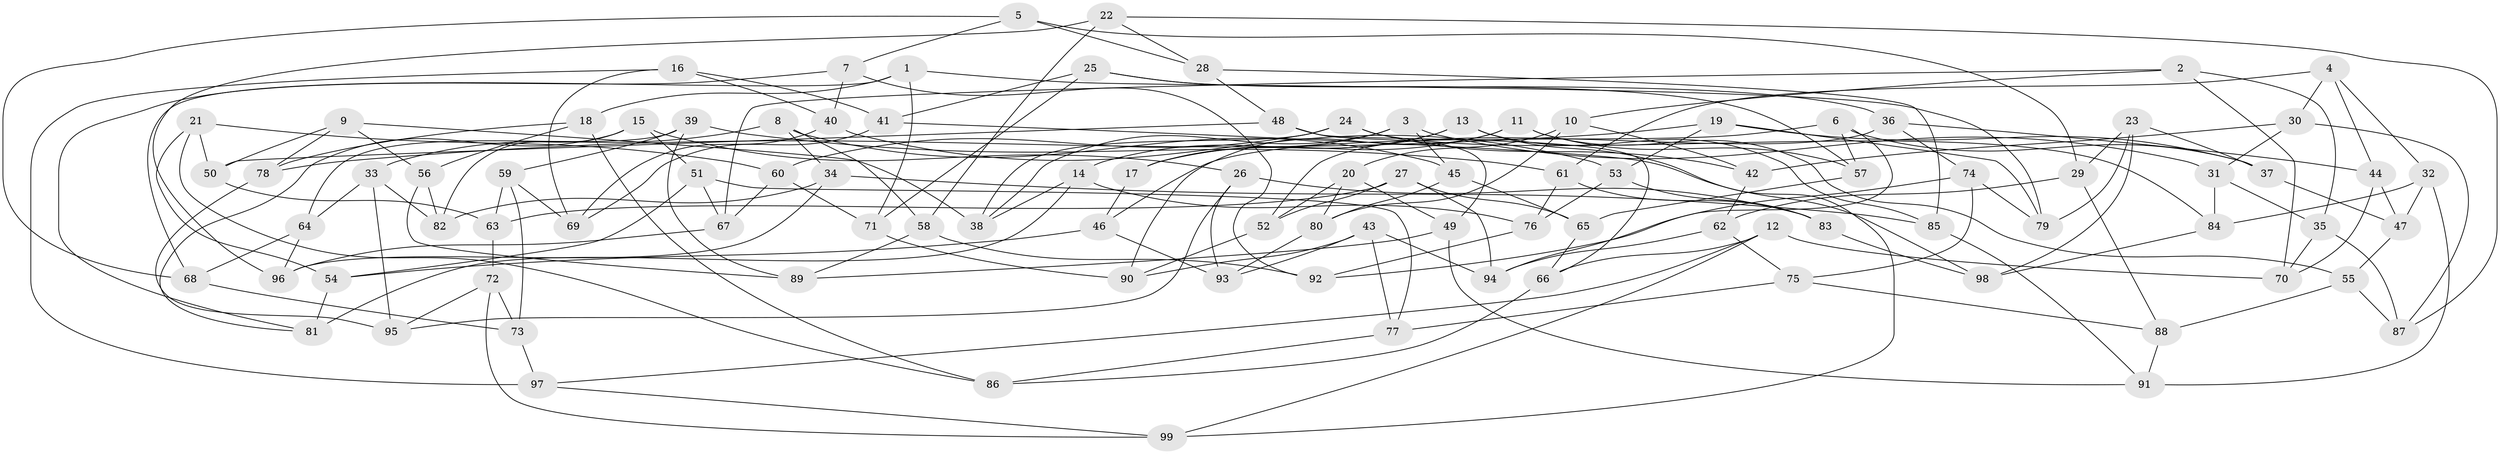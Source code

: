 // Generated by graph-tools (version 1.1) at 2025/58/03/09/25 04:58:42]
// undirected, 99 vertices, 198 edges
graph export_dot {
graph [start="1"]
  node [color=gray90,style=filled];
  1;
  2;
  3;
  4;
  5;
  6;
  7;
  8;
  9;
  10;
  11;
  12;
  13;
  14;
  15;
  16;
  17;
  18;
  19;
  20;
  21;
  22;
  23;
  24;
  25;
  26;
  27;
  28;
  29;
  30;
  31;
  32;
  33;
  34;
  35;
  36;
  37;
  38;
  39;
  40;
  41;
  42;
  43;
  44;
  45;
  46;
  47;
  48;
  49;
  50;
  51;
  52;
  53;
  54;
  55;
  56;
  57;
  58;
  59;
  60;
  61;
  62;
  63;
  64;
  65;
  66;
  67;
  68;
  69;
  70;
  71;
  72;
  73;
  74;
  75;
  76;
  77;
  78;
  79;
  80;
  81;
  82;
  83;
  84;
  85;
  86;
  87;
  88;
  89;
  90;
  91;
  92;
  93;
  94;
  95;
  96;
  97;
  98;
  99;
  1 -- 18;
  1 -- 79;
  1 -- 68;
  1 -- 71;
  2 -- 10;
  2 -- 70;
  2 -- 35;
  2 -- 67;
  3 -- 17;
  3 -- 45;
  3 -- 31;
  3 -- 38;
  4 -- 44;
  4 -- 32;
  4 -- 61;
  4 -- 30;
  5 -- 7;
  5 -- 68;
  5 -- 29;
  5 -- 28;
  6 -- 46;
  6 -- 94;
  6 -- 37;
  6 -- 57;
  7 -- 92;
  7 -- 81;
  7 -- 40;
  8 -- 45;
  8 -- 34;
  8 -- 58;
  8 -- 33;
  9 -- 78;
  9 -- 56;
  9 -- 50;
  9 -- 38;
  10 -- 42;
  10 -- 20;
  10 -- 80;
  11 -- 55;
  11 -- 57;
  11 -- 17;
  11 -- 90;
  12 -- 70;
  12 -- 99;
  12 -- 66;
  12 -- 97;
  13 -- 99;
  13 -- 17;
  13 -- 85;
  13 -- 14;
  14 -- 76;
  14 -- 38;
  14 -- 81;
  15 -- 81;
  15 -- 26;
  15 -- 82;
  15 -- 51;
  16 -- 40;
  16 -- 97;
  16 -- 69;
  16 -- 41;
  17 -- 46;
  18 -- 86;
  18 -- 78;
  18 -- 56;
  19 -- 79;
  19 -- 78;
  19 -- 37;
  19 -- 53;
  20 -- 52;
  20 -- 80;
  20 -- 49;
  21 -- 50;
  21 -- 60;
  21 -- 86;
  21 -- 54;
  22 -- 58;
  22 -- 96;
  22 -- 87;
  22 -- 28;
  23 -- 29;
  23 -- 37;
  23 -- 79;
  23 -- 98;
  24 -- 60;
  24 -- 38;
  24 -- 84;
  24 -- 42;
  25 -- 36;
  25 -- 71;
  25 -- 41;
  25 -- 57;
  26 -- 95;
  26 -- 83;
  26 -- 93;
  27 -- 65;
  27 -- 52;
  27 -- 63;
  27 -- 94;
  28 -- 85;
  28 -- 48;
  29 -- 88;
  29 -- 62;
  30 -- 31;
  30 -- 87;
  30 -- 42;
  31 -- 84;
  31 -- 35;
  32 -- 84;
  32 -- 91;
  32 -- 47;
  33 -- 82;
  33 -- 64;
  33 -- 95;
  34 -- 82;
  34 -- 85;
  34 -- 96;
  35 -- 70;
  35 -- 87;
  36 -- 74;
  36 -- 52;
  36 -- 44;
  37 -- 47;
  39 -- 64;
  39 -- 61;
  39 -- 59;
  39 -- 89;
  40 -- 69;
  40 -- 53;
  41 -- 69;
  41 -- 98;
  42 -- 62;
  43 -- 90;
  43 -- 94;
  43 -- 77;
  43 -- 93;
  44 -- 70;
  44 -- 47;
  45 -- 80;
  45 -- 65;
  46 -- 93;
  46 -- 54;
  47 -- 55;
  48 -- 50;
  48 -- 66;
  48 -- 49;
  49 -- 91;
  49 -- 89;
  50 -- 63;
  51 -- 67;
  51 -- 54;
  51 -- 77;
  52 -- 90;
  53 -- 76;
  53 -- 83;
  54 -- 81;
  55 -- 87;
  55 -- 88;
  56 -- 89;
  56 -- 82;
  57 -- 65;
  58 -- 92;
  58 -- 89;
  59 -- 69;
  59 -- 63;
  59 -- 73;
  60 -- 67;
  60 -- 71;
  61 -- 76;
  61 -- 83;
  62 -- 94;
  62 -- 75;
  63 -- 72;
  64 -- 96;
  64 -- 68;
  65 -- 66;
  66 -- 86;
  67 -- 96;
  68 -- 73;
  71 -- 90;
  72 -- 73;
  72 -- 95;
  72 -- 99;
  73 -- 97;
  74 -- 79;
  74 -- 92;
  74 -- 75;
  75 -- 77;
  75 -- 88;
  76 -- 92;
  77 -- 86;
  78 -- 95;
  80 -- 93;
  83 -- 98;
  84 -- 98;
  85 -- 91;
  88 -- 91;
  97 -- 99;
}

